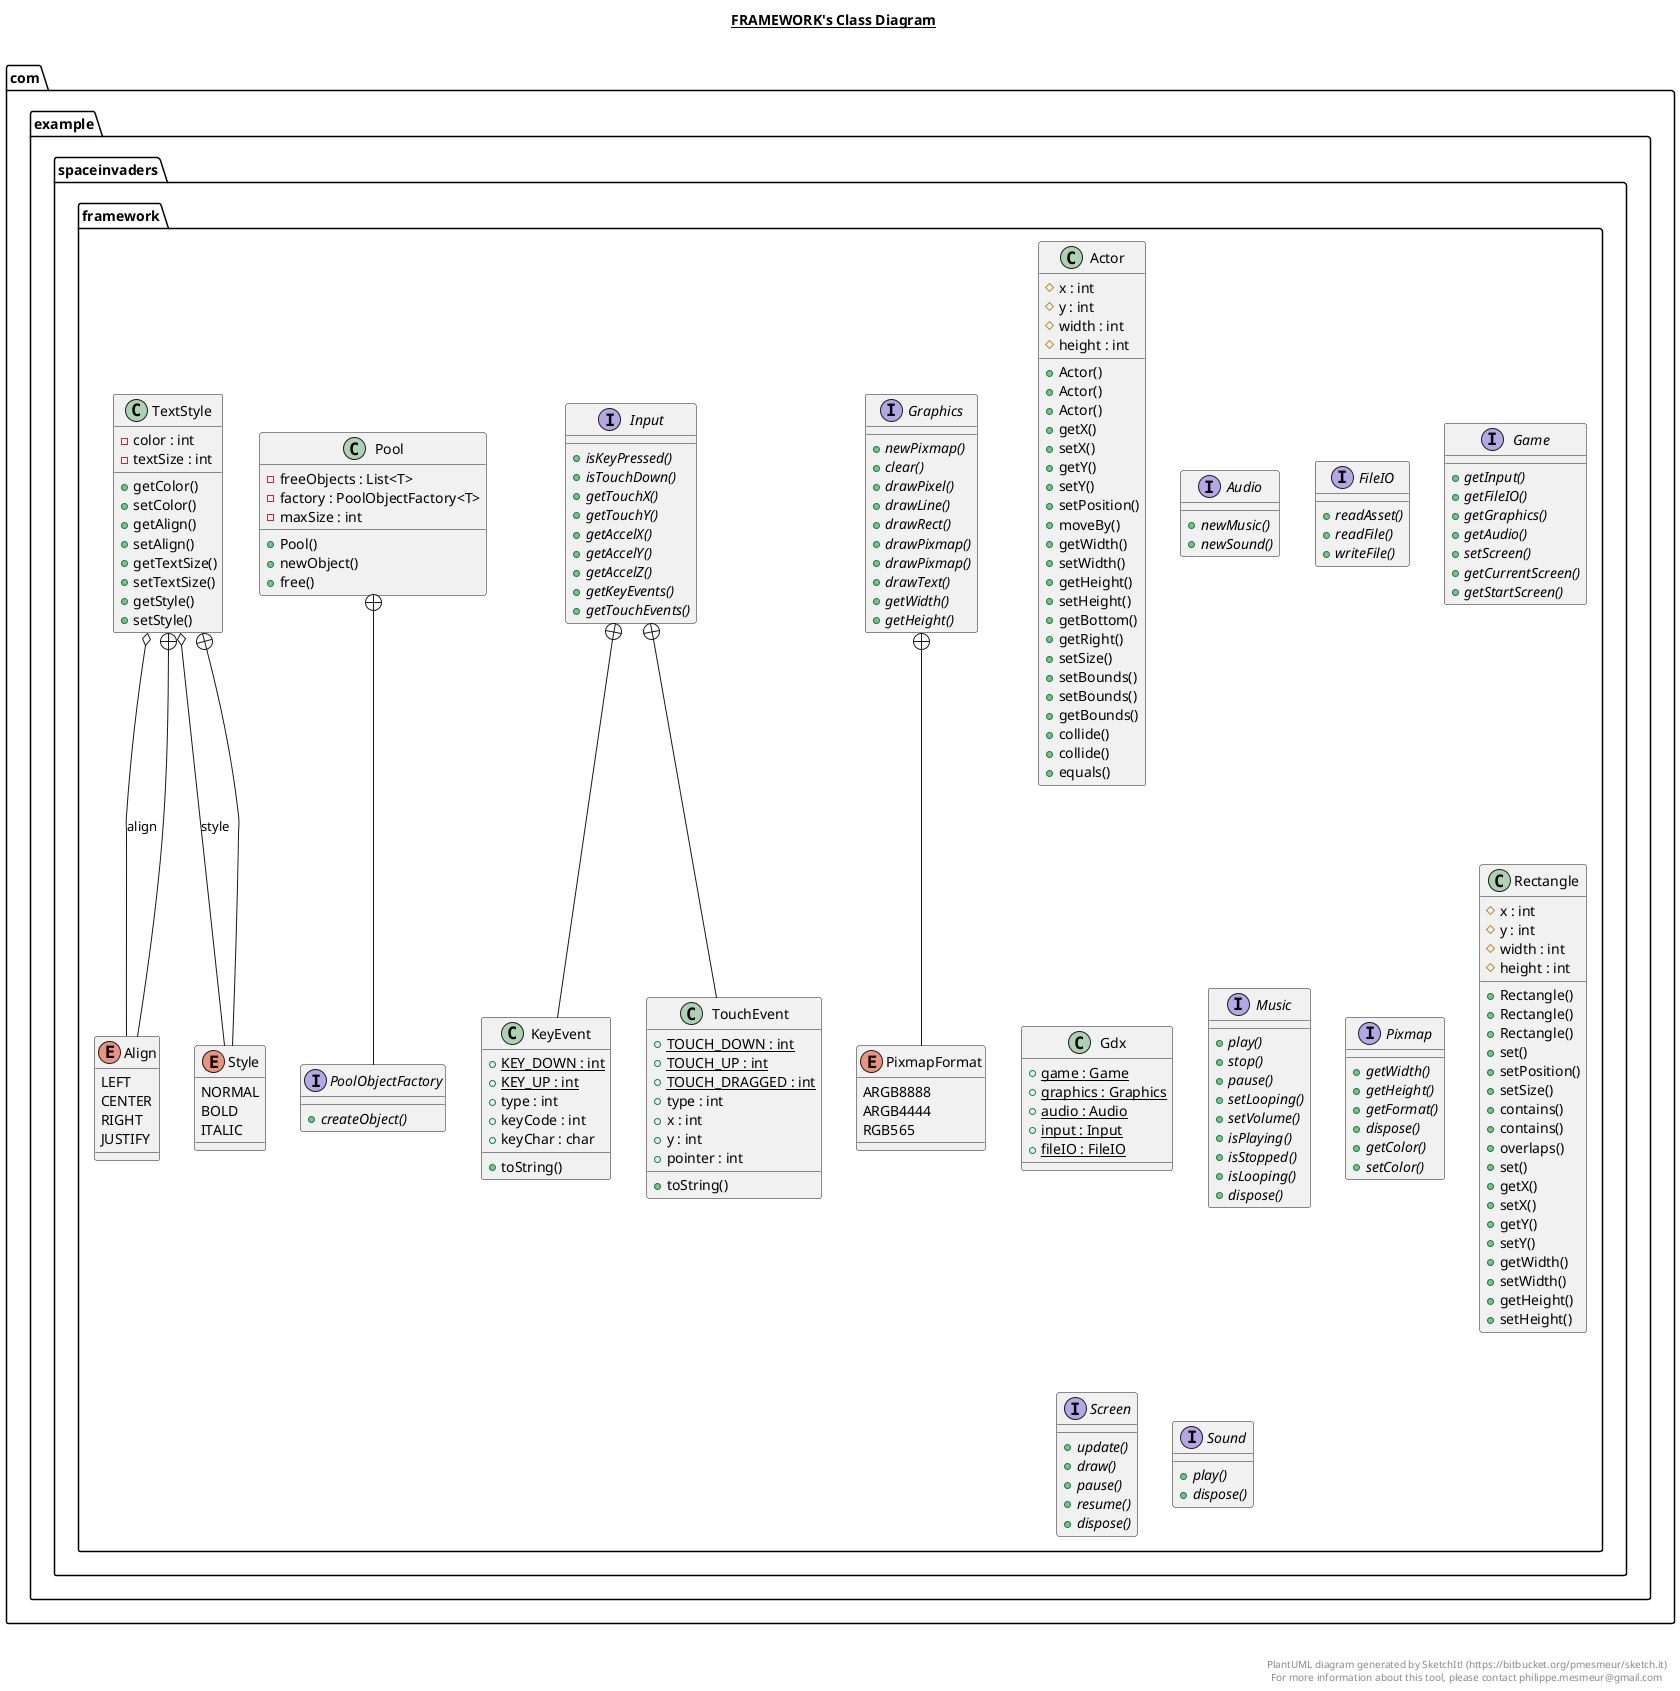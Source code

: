 @startuml

title __FRAMEWORK's Class Diagram__\n

  package com.example.spaceinvaders {
    package com.example.spaceinvaders.framework {
      class Actor {
          # x : int
          # y : int
          # width : int
          # height : int
          + Actor()
          + Actor()
          + Actor()
          + getX()
          + setX()
          + getY()
          + setY()
          + setPosition()
          + moveBy()
          + getWidth()
          + setWidth()
          + getHeight()
          + setHeight()
          + getBottom()
          + getRight()
          + setSize()
          + setBounds()
          + setBounds()
          + getBounds()
          + collide()
          + collide()
          + equals()
      }
    }
  }
  

  package com.example.spaceinvaders {
    package com.example.spaceinvaders.framework {
      interface Audio {
          {abstract} + newMusic()
          {abstract} + newSound()
      }
    }
  }
  

  package com.example.spaceinvaders {
    package com.example.spaceinvaders.framework {
      interface FileIO {
          {abstract} + readAsset()
          {abstract} + readFile()
          {abstract} + writeFile()
      }
    }
  }
  

  package com.example.spaceinvaders {
    package com.example.spaceinvaders.framework {
      interface Game {
          {abstract} + getInput()
          {abstract} + getFileIO()
          {abstract} + getGraphics()
          {abstract} + getAudio()
          {abstract} + setScreen()
          {abstract} + getCurrentScreen()
          {abstract} + getStartScreen()
      }
    }
  }
  

  package com.example.spaceinvaders {
    package com.example.spaceinvaders.framework {
      class Gdx {
          {static} + game : Game
          {static} + graphics : Graphics
          {static} + audio : Audio
          {static} + input : Input
          {static} + fileIO : FileIO
      }
    }
  }
  

  package com.example.spaceinvaders {
    package com.example.spaceinvaders.framework {
      interface Graphics {
          {abstract} + newPixmap()
          {abstract} + clear()
          {abstract} + drawPixel()
          {abstract} + drawLine()
          {abstract} + drawRect()
          {abstract} + drawPixmap()
          {abstract} + drawPixmap()
          {abstract} + drawText()
          {abstract} + getWidth()
          {abstract} + getHeight()
      }
    }
  }
  

  package com.example.spaceinvaders {
    package com.example.spaceinvaders.framework {
      enum PixmapFormat {
        ARGB8888
        ARGB4444
        RGB565
      }
    }
  }
  

  package com.example.spaceinvaders {
    package com.example.spaceinvaders.framework {
      interface Input {
          {abstract} + isKeyPressed()
          {abstract} + isTouchDown()
          {abstract} + getTouchX()
          {abstract} + getTouchY()
          {abstract} + getAccelX()
          {abstract} + getAccelY()
          {abstract} + getAccelZ()
          {abstract} + getKeyEvents()
          {abstract} + getTouchEvents()
      }
    }
  }
  

  package com.example.spaceinvaders {
    package com.example.spaceinvaders.framework {
      class KeyEvent {
          {static} + KEY_DOWN : int
          {static} + KEY_UP : int
          + type : int
          + keyCode : int
          + keyChar : char
          + toString()
      }
    }
  }
  

  package com.example.spaceinvaders {
    package com.example.spaceinvaders.framework {
      class TouchEvent {
          {static} + TOUCH_DOWN : int
          {static} + TOUCH_UP : int
          {static} + TOUCH_DRAGGED : int
          + type : int
          + x : int
          + y : int
          + pointer : int
          + toString()
      }
    }
  }
  

  package com.example.spaceinvaders {
    package com.example.spaceinvaders.framework {
      interface Music {
          {abstract} + play()
          {abstract} + stop()
          {abstract} + pause()
          {abstract} + setLooping()
          {abstract} + setVolume()
          {abstract} + isPlaying()
          {abstract} + isStopped()
          {abstract} + isLooping()
          {abstract} + dispose()
      }
    }
  }
  

  package com.example.spaceinvaders {
    package com.example.spaceinvaders.framework {
      interface Pixmap {
          {abstract} + getWidth()
          {abstract} + getHeight()
          {abstract} + getFormat()
          {abstract} + dispose()
          {abstract} + getColor()
          {abstract} + setColor()
      }
    }
  }
  

  package com.example.spaceinvaders {
    package com.example.spaceinvaders.framework {
      class Pool {
          - freeObjects : List<T>
          - factory : PoolObjectFactory<T>
          - maxSize : int
          + Pool()
          + newObject()
          + free()
      }
    }
  }
  

  package com.example.spaceinvaders {
    package com.example.spaceinvaders.framework {
      interface PoolObjectFactory {
          {abstract} + createObject()
      }
    }
  }
  

  package com.example.spaceinvaders {
    package com.example.spaceinvaders.framework {
      class Rectangle {
          # x : int
          # y : int
          # width : int
          # height : int
          + Rectangle()
          + Rectangle()
          + Rectangle()
          + set()
          + setPosition()
          + setSize()
          + contains()
          + contains()
          + overlaps()
          + set()
          + getX()
          + setX()
          + getY()
          + setY()
          + getWidth()
          + setWidth()
          + getHeight()
          + setHeight()
      }
    }
  }
  

  package com.example.spaceinvaders {
    package com.example.spaceinvaders.framework {
      interface Screen {
          {abstract} + update()
          {abstract} + draw()
          {abstract} + pause()
          {abstract} + resume()
          {abstract} + dispose()
      }
    }
  }
  

  package com.example.spaceinvaders {
    package com.example.spaceinvaders.framework {
      interface Sound {
          {abstract} + play()
          {abstract} + dispose()
      }
    }
  }
  

  package com.example.spaceinvaders {
    package com.example.spaceinvaders.framework {
      class TextStyle {
          - color : int
          - textSize : int
          + getColor()
          + setColor()
          + getAlign()
          + setAlign()
          + getTextSize()
          + setTextSize()
          + getStyle()
          + setStyle()
      }
    }
  }
  

  package com.example.spaceinvaders {
    package com.example.spaceinvaders.framework {
      enum Align {
        LEFT
        CENTER
        RIGHT
        JUSTIFY
      }
    }
  }
  

  package com.example.spaceinvaders {
    package com.example.spaceinvaders.framework {
      enum Style {
        NORMAL
        BOLD
        ITALIC
      }
    }
  }
  

  Graphics +-down- PixmapFormat
  Input +-down- KeyEvent
  Input +-down- TouchEvent
  Pool +-down- PoolObjectFactory
  TextStyle o-- Align : align
  TextStyle o-- Style : style
  TextStyle +-down- Align
  TextStyle +-down- Style


right footer


PlantUML diagram generated by SketchIt! (https://bitbucket.org/pmesmeur/sketch.it)
For more information about this tool, please contact philippe.mesmeur@gmail.com
endfooter

@enduml
